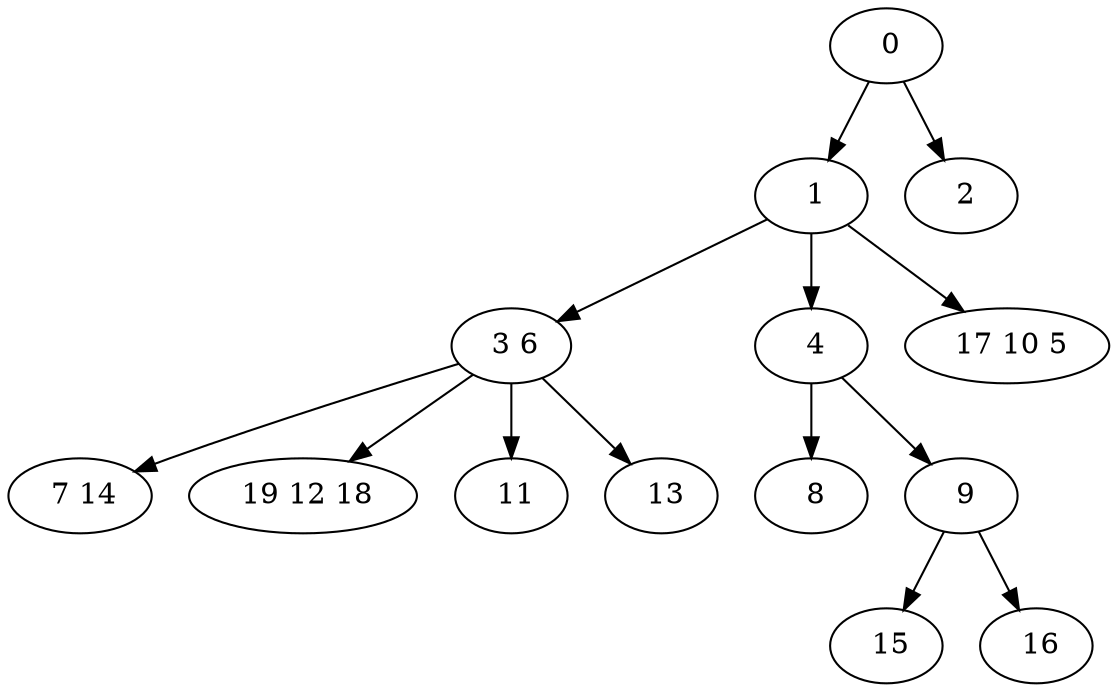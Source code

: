 digraph mytree {
" 0" -> " 1";
" 0" -> " 2";
" 1" -> " 3 6";
" 1" -> " 4";
" 1" -> " 17 10 5";
" 2";
" 3 6" -> " 7 14";
" 3 6" -> " 19 12 18";
" 3 6" -> " 11";
" 3 6" -> " 13";
" 4" -> " 8";
" 4" -> " 9";
" 8";
" 9" -> " 15";
" 9" -> " 16";
" 7 14";
" 15";
" 16";
" 19 12 18";
" 11";
" 13";
" 17 10 5";
}
